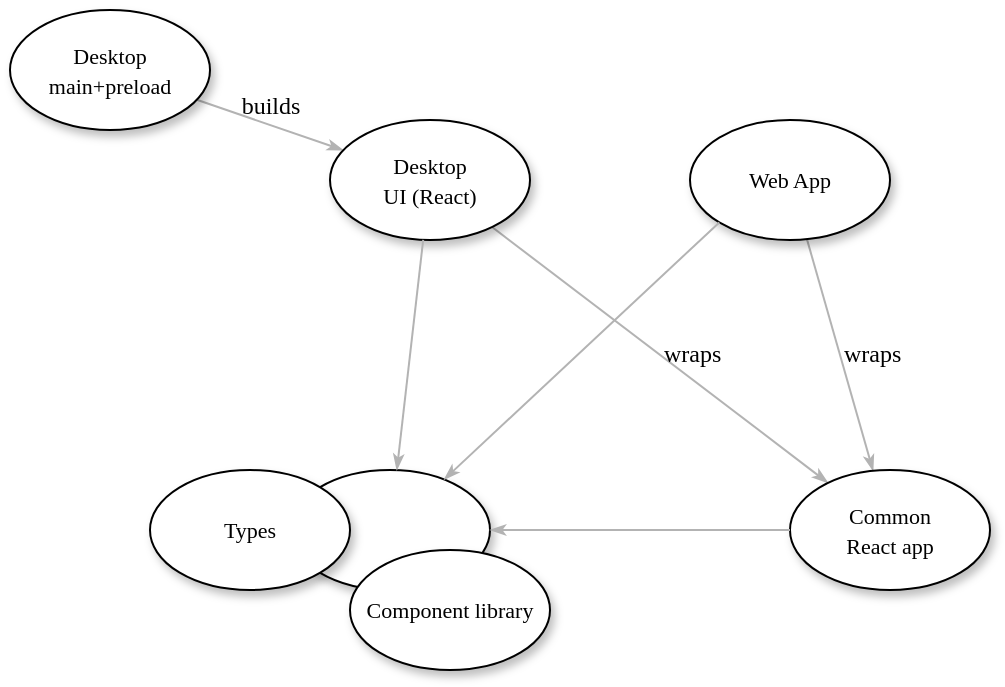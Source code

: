 <mxfile version="26.2.8">
  <diagram name="Page-1" id="42789a77-a242-8287-6e28-9cd8cfd52e62">
    <mxGraphModel dx="739" dy="413" grid="1" gridSize="10" guides="1" tooltips="1" connect="1" arrows="1" fold="1" page="1" pageScale="1" pageWidth="1169" pageHeight="827" background="none" math="0" shadow="0">
      <root>
        <mxCell id="0" />
        <mxCell id="1" parent="0" />
        <mxCell id="1ea317790d2ca983-21" value="builds" style="edgeStyle=none;rounded=1;html=1;labelBackgroundColor=none;startArrow=none;startFill=0;startSize=5;endArrow=classicThin;endFill=1;endSize=5;jettySize=auto;orthogonalLoop=1;strokeColor=#B3B3B3;strokeWidth=1;fontFamily=Verdana;fontSize=12;labelPosition=center;verticalLabelPosition=top;align=center;verticalAlign=bottom;" parent="1" source="1ea317790d2ca983-2" target="1ea317790d2ca983-7" edge="1">
          <mxGeometry relative="1" as="geometry">
            <mxPoint as="offset" />
          </mxGeometry>
        </mxCell>
        <mxCell id="1ea317790d2ca983-2" value="&lt;div&gt;&lt;font style=&quot;font-size: 11px;&quot;&gt;Desktop main+preload&lt;/font&gt;&lt;/div&gt;" style="ellipse;whiteSpace=wrap;html=1;rounded=0;shadow=1;comic=0;labelBackgroundColor=none;strokeWidth=1;fontFamily=Verdana;fontSize=12;align=center;" parent="1" vertex="1">
          <mxGeometry x="200" y="260" width="100" height="60" as="geometry" />
        </mxCell>
        <mxCell id="1ea317790d2ca983-23" value="wraps" style="edgeStyle=none;rounded=1;html=1;labelBackgroundColor=none;startArrow=none;startFill=0;startSize=5;endArrow=classicThin;endFill=1;endSize=5;jettySize=auto;orthogonalLoop=1;strokeColor=#B3B3B3;strokeWidth=1;fontFamily=Verdana;fontSize=12;labelPosition=right;verticalLabelPosition=middle;align=left;verticalAlign=middle;" parent="1" source="1ea317790d2ca983-6" target="1ea317790d2ca983-8" edge="1">
          <mxGeometry relative="1" as="geometry" />
        </mxCell>
        <mxCell id="1ea317790d2ca983-6" value="&lt;font style=&quot;font-size: 11px;&quot;&gt;Web App&lt;/font&gt;" style="ellipse;whiteSpace=wrap;html=1;rounded=0;shadow=1;comic=0;labelBackgroundColor=none;strokeWidth=1;fontFamily=Verdana;fontSize=12;align=center;" parent="1" vertex="1">
          <mxGeometry x="540" y="315" width="100" height="60" as="geometry" />
        </mxCell>
        <mxCell id="1ea317790d2ca983-24" value="wraps" style="edgeStyle=none;rounded=1;html=1;labelBackgroundColor=none;startArrow=none;startFill=0;startSize=5;endArrow=classicThin;endFill=1;endSize=5;jettySize=auto;orthogonalLoop=1;strokeColor=#B3B3B3;strokeWidth=1;fontFamily=Verdana;fontSize=12;labelPosition=right;verticalLabelPosition=middle;align=left;verticalAlign=middle;" parent="1" source="1ea317790d2ca983-7" target="1ea317790d2ca983-8" edge="1">
          <mxGeometry relative="1" as="geometry" />
        </mxCell>
        <mxCell id="1ea317790d2ca983-7" value="&lt;div&gt;&lt;font style=&quot;font-size: 11px;&quot;&gt;Desktop&lt;br&gt;UI (React)&lt;/font&gt;&lt;/div&gt;" style="ellipse;whiteSpace=wrap;html=1;rounded=0;shadow=1;comic=0;labelBackgroundColor=none;strokeWidth=1;fontFamily=Verdana;fontSize=12;align=center;" parent="1" vertex="1">
          <mxGeometry x="360" y="315" width="100" height="60" as="geometry" />
        </mxCell>
        <mxCell id="1ea317790d2ca983-8" value="&lt;font style=&quot;font-size: 11px;&quot;&gt;Common&lt;br&gt;React app&lt;/font&gt;" style="ellipse;whiteSpace=wrap;html=1;rounded=0;shadow=1;comic=0;labelBackgroundColor=none;strokeWidth=1;fontFamily=Verdana;fontSize=12;align=center;" parent="1" vertex="1">
          <mxGeometry x="590" y="490" width="100" height="60" as="geometry" />
        </mxCell>
        <mxCell id="cm2DGAu5Efj9Ry1JdW_r-2" value="" style="ellipse;whiteSpace=wrap;html=1;rounded=0;shadow=1;comic=0;labelBackgroundColor=none;strokeWidth=1;fontFamily=Verdana;fontSize=12;align=center;" vertex="1" parent="1">
          <mxGeometry x="340" y="490" width="100" height="60" as="geometry" />
        </mxCell>
        <mxCell id="cm2DGAu5Efj9Ry1JdW_r-4" value="" style="edgeStyle=none;rounded=1;html=1;labelBackgroundColor=none;startArrow=none;startFill=0;startSize=5;endArrow=classicThin;endFill=1;endSize=5;jettySize=auto;orthogonalLoop=1;strokeColor=#B3B3B3;strokeWidth=1;fontFamily=Verdana;fontSize=12;" edge="1" parent="1" source="1ea317790d2ca983-7" target="cm2DGAu5Efj9Ry1JdW_r-2">
          <mxGeometry relative="1" as="geometry">
            <mxPoint x="360" y="400" as="sourcePoint" />
            <mxPoint x="503" y="521" as="targetPoint" />
          </mxGeometry>
        </mxCell>
        <mxCell id="cm2DGAu5Efj9Ry1JdW_r-8" value="" style="edgeStyle=none;rounded=1;html=1;labelBackgroundColor=none;startArrow=none;startFill=0;startSize=5;endArrow=classicThin;endFill=1;endSize=5;jettySize=auto;orthogonalLoop=1;strokeColor=#B3B3B3;strokeWidth=1;fontFamily=Verdana;fontSize=12;" edge="1" parent="1" source="1ea317790d2ca983-8" target="cm2DGAu5Efj9Ry1JdW_r-2">
          <mxGeometry x="0.016" y="1" relative="1" as="geometry">
            <mxPoint x="561" y="563" as="sourcePoint" />
            <mxPoint x="660" y="590" as="targetPoint" />
            <mxPoint as="offset" />
          </mxGeometry>
        </mxCell>
        <mxCell id="cm2DGAu5Efj9Ry1JdW_r-10" value="" style="edgeStyle=none;rounded=1;html=1;labelBackgroundColor=none;startArrow=none;startFill=0;startSize=5;endArrow=classicThin;endFill=1;endSize=5;jettySize=auto;orthogonalLoop=1;strokeColor=#B3B3B3;strokeWidth=1;fontFamily=Verdana;fontSize=12;exitX=0;exitY=1;exitDx=0;exitDy=0;" edge="1" parent="1" source="1ea317790d2ca983-6" target="cm2DGAu5Efj9Ry1JdW_r-2">
          <mxGeometry relative="1" as="geometry">
            <mxPoint x="578" y="384" as="sourcePoint" />
            <mxPoint x="464" y="611" as="targetPoint" />
          </mxGeometry>
        </mxCell>
        <mxCell id="cm2DGAu5Efj9Ry1JdW_r-12" value="&lt;div&gt;&lt;font style=&quot;font-size: 11px;&quot;&gt;Component library&lt;/font&gt;&lt;/div&gt;" style="ellipse;whiteSpace=wrap;html=1;rounded=0;shadow=1;comic=0;labelBackgroundColor=none;strokeWidth=1;fontFamily=Verdana;fontSize=12;align=center;" vertex="1" parent="1">
          <mxGeometry x="370" y="530" width="100" height="60" as="geometry" />
        </mxCell>
        <mxCell id="cm2DGAu5Efj9Ry1JdW_r-13" value="&lt;font style=&quot;font-size: 11px;&quot;&gt;Types&lt;/font&gt;" style="ellipse;whiteSpace=wrap;html=1;rounded=0;shadow=1;comic=0;labelBackgroundColor=none;strokeWidth=1;fontFamily=Verdana;fontSize=12;align=center;" vertex="1" parent="1">
          <mxGeometry x="270" y="490" width="100" height="60" as="geometry" />
        </mxCell>
      </root>
    </mxGraphModel>
  </diagram>
</mxfile>
